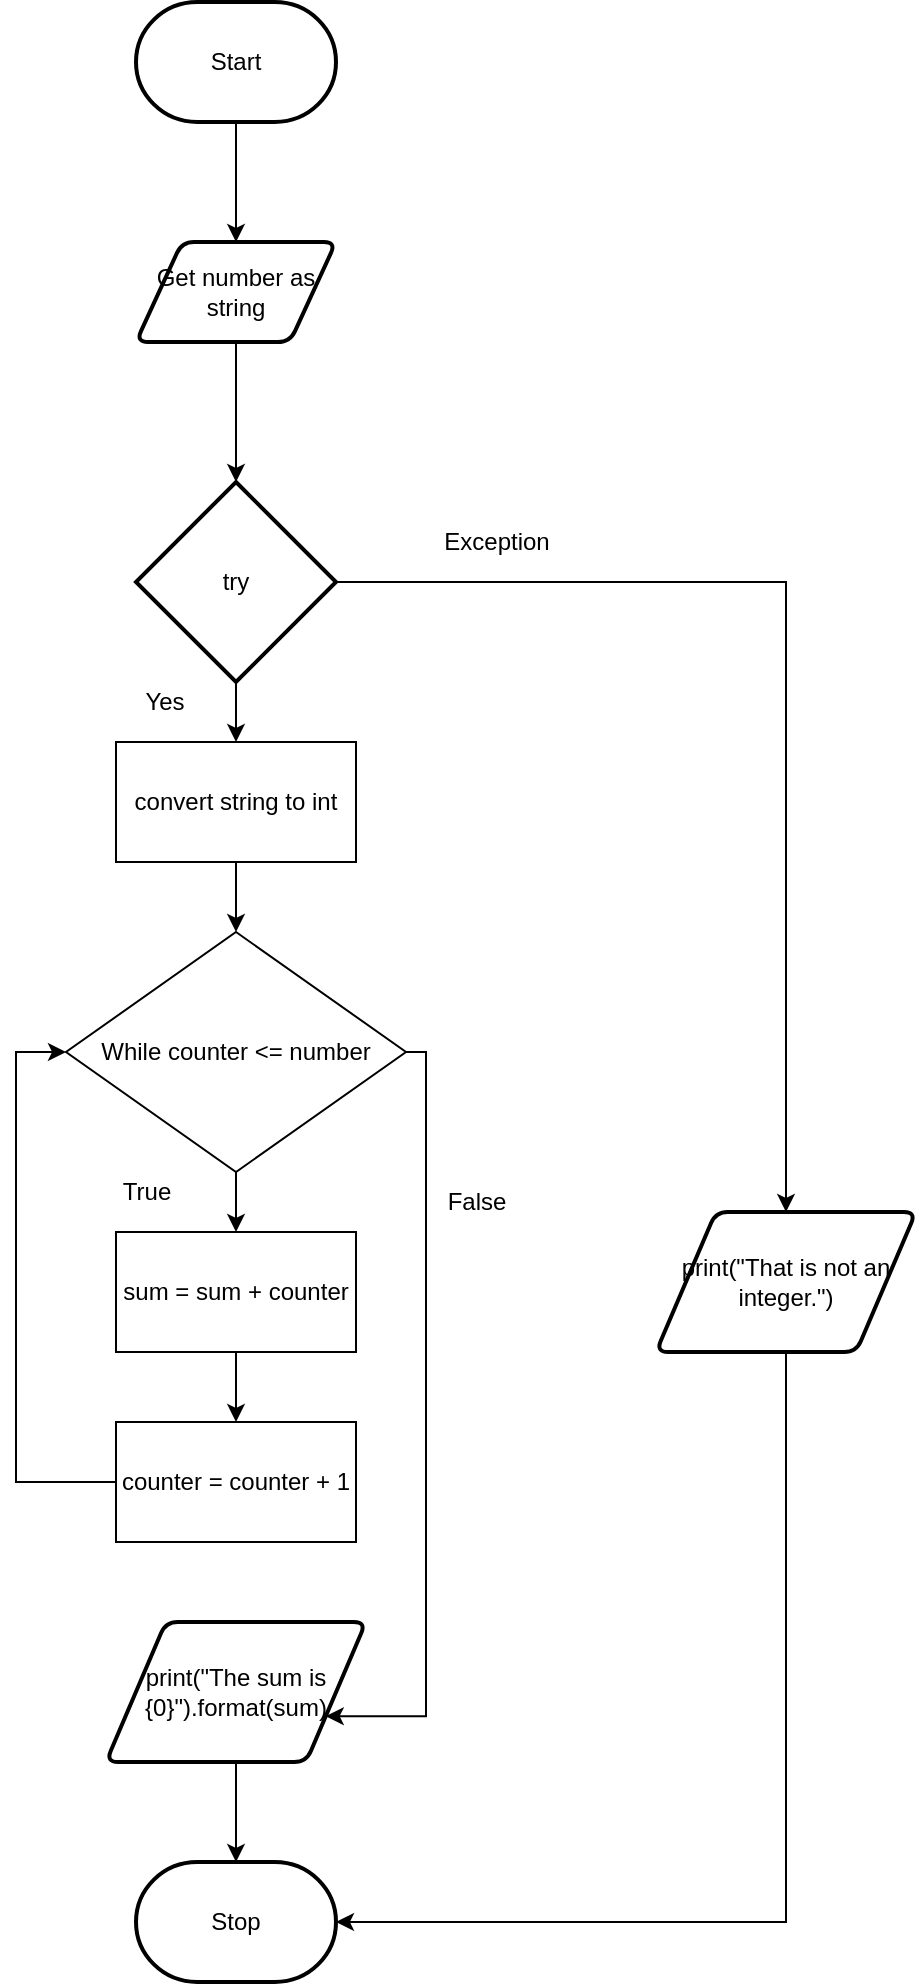 <mxfile>
    <diagram id="Uj27u6g6IByhOTaoBkWt" name="Flowchart">
        <mxGraphModel dx="690" dy="526" grid="1" gridSize="10" guides="1" tooltips="1" connect="1" arrows="1" fold="1" page="1" pageScale="1" pageWidth="827" pageHeight="1169" math="0" shadow="0">
            <root>
                <mxCell id="0"/>
                <mxCell id="1" parent="0"/>
                <mxCell id="88" style="edgeStyle=orthogonalEdgeStyle;rounded=0;html=1;entryX=0.5;entryY=0;entryDx=0;entryDy=0;entryPerimeter=0;" parent="1" source="3" target="82" edge="1">
                    <mxGeometry relative="1" as="geometry"/>
                </mxCell>
                <mxCell id="3" value="Get number as string" style="shape=parallelogram;html=1;strokeWidth=2;perimeter=parallelogramPerimeter;whiteSpace=wrap;rounded=1;arcSize=12;size=0.23;" parent="1" vertex="1">
                    <mxGeometry x="380" y="180" width="100" height="50" as="geometry"/>
                </mxCell>
                <mxCell id="68" style="edgeStyle=orthogonalEdgeStyle;rounded=0;html=1;entryX=0.5;entryY=0;entryDx=0;entryDy=0;" parent="1" source="5" target="3" edge="1">
                    <mxGeometry relative="1" as="geometry"/>
                </mxCell>
                <mxCell id="5" value="Start" style="strokeWidth=2;html=1;shape=mxgraph.flowchart.terminator;whiteSpace=wrap;" parent="1" vertex="1">
                    <mxGeometry x="380" y="60" width="100" height="60" as="geometry"/>
                </mxCell>
                <mxCell id="11" value="Stop" style="strokeWidth=2;html=1;shape=mxgraph.flowchart.terminator;whiteSpace=wrap;" parent="1" vertex="1">
                    <mxGeometry x="380" y="990" width="100" height="60" as="geometry"/>
                </mxCell>
                <mxCell id="97" style="edgeStyle=none;html=1;entryX=0.5;entryY=0;entryDx=0;entryDy=0;" parent="1" target="72" edge="1">
                    <mxGeometry relative="1" as="geometry">
                        <mxPoint x="430" y="730" as="sourcePoint"/>
                    </mxGeometry>
                </mxCell>
                <mxCell id="100" style="edgeStyle=orthogonalEdgeStyle;rounded=0;html=1;exitX=1;exitY=0.5;exitDx=0;exitDy=0;entryX=1;entryY=0.75;entryDx=0;entryDy=0;" parent="1" source="30" target="79" edge="1">
                    <mxGeometry relative="1" as="geometry">
                        <Array as="points">
                            <mxPoint x="525" y="585"/>
                            <mxPoint x="525" y="917"/>
                        </Array>
                    </mxGeometry>
                </mxCell>
                <mxCell id="102" style="edgeStyle=none;html=1;entryX=0.5;entryY=0;entryDx=0;entryDy=0;" edge="1" parent="1" source="30" target="101">
                    <mxGeometry relative="1" as="geometry"/>
                </mxCell>
                <mxCell id="30" value="While counter &amp;lt;= number" style="rhombus;whiteSpace=wrap;html=1;" parent="1" vertex="1">
                    <mxGeometry x="345" y="525" width="170" height="120" as="geometry"/>
                </mxCell>
                <mxCell id="52" value="False" style="text;html=1;resizable=0;autosize=1;align=center;verticalAlign=middle;points=[];fillColor=none;strokeColor=none;rounded=0;" parent="1" vertex="1">
                    <mxGeometry x="525" y="650" width="50" height="20" as="geometry"/>
                </mxCell>
                <mxCell id="53" value="True" style="text;html=1;resizable=0;autosize=1;align=center;verticalAlign=middle;points=[];fillColor=none;strokeColor=none;rounded=0;" parent="1" vertex="1">
                    <mxGeometry x="365" y="645" width="40" height="20" as="geometry"/>
                </mxCell>
                <mxCell id="99" style="edgeStyle=orthogonalEdgeStyle;html=1;entryX=0;entryY=0.5;entryDx=0;entryDy=0;rounded=0;" parent="1" source="72" target="30" edge="1">
                    <mxGeometry relative="1" as="geometry">
                        <Array as="points">
                            <mxPoint x="320" y="800"/>
                            <mxPoint x="320" y="585"/>
                        </Array>
                    </mxGeometry>
                </mxCell>
                <mxCell id="72" value="counter = counter + 1" style="rounded=0;whiteSpace=wrap;html=1;" parent="1" vertex="1">
                    <mxGeometry x="370" y="770" width="120" height="60" as="geometry"/>
                </mxCell>
                <mxCell id="81" style="edgeStyle=orthogonalEdgeStyle;rounded=0;html=1;entryX=0.5;entryY=0;entryDx=0;entryDy=0;entryPerimeter=0;" parent="1" source="79" target="11" edge="1">
                    <mxGeometry relative="1" as="geometry"/>
                </mxCell>
                <mxCell id="79" value="print(&quot;The sum is {0}&quot;).format(sum)" style="shape=parallelogram;html=1;strokeWidth=2;perimeter=parallelogramPerimeter;whiteSpace=wrap;rounded=1;arcSize=12;size=0.23;" parent="1" vertex="1">
                    <mxGeometry x="365" y="870" width="130" height="70" as="geometry"/>
                </mxCell>
                <mxCell id="86" style="edgeStyle=orthogonalEdgeStyle;html=1;entryX=0.5;entryY=0;entryDx=0;entryDy=0;rounded=0;" parent="1" source="82" target="85" edge="1">
                    <mxGeometry relative="1" as="geometry"/>
                </mxCell>
                <mxCell id="94" style="edgeStyle=none;html=1;entryX=0.5;entryY=0;entryDx=0;entryDy=0;" parent="1" source="82" target="92" edge="1">
                    <mxGeometry relative="1" as="geometry"/>
                </mxCell>
                <mxCell id="82" value="try" style="strokeWidth=2;html=1;shape=mxgraph.flowchart.decision;whiteSpace=wrap;" parent="1" vertex="1">
                    <mxGeometry x="380" y="300" width="100" height="100" as="geometry"/>
                </mxCell>
                <mxCell id="84" value="Yes" style="text;html=1;resizable=0;autosize=1;align=center;verticalAlign=middle;points=[];fillColor=none;strokeColor=none;rounded=0;" parent="1" vertex="1">
                    <mxGeometry x="374" y="400" width="40" height="20" as="geometry"/>
                </mxCell>
                <mxCell id="87" style="edgeStyle=orthogonalEdgeStyle;rounded=0;html=1;entryX=1;entryY=0.5;entryDx=0;entryDy=0;entryPerimeter=0;" parent="1" source="85" target="11" edge="1">
                    <mxGeometry relative="1" as="geometry">
                        <Array as="points">
                            <mxPoint x="705" y="1020"/>
                        </Array>
                    </mxGeometry>
                </mxCell>
                <mxCell id="85" value="print(&quot;That is not an integer.&quot;)" style="shape=parallelogram;html=1;strokeWidth=2;perimeter=parallelogramPerimeter;whiteSpace=wrap;rounded=1;arcSize=12;size=0.23;" parent="1" vertex="1">
                    <mxGeometry x="640" y="665" width="130" height="70" as="geometry"/>
                </mxCell>
                <mxCell id="90" value="Exception" style="text;html=1;resizable=0;autosize=1;align=center;verticalAlign=middle;points=[];fillColor=none;strokeColor=none;rounded=0;" parent="1" vertex="1">
                    <mxGeometry x="525" y="320" width="70" height="20" as="geometry"/>
                </mxCell>
                <mxCell id="95" style="edgeStyle=none;html=1;entryX=0.5;entryY=0;entryDx=0;entryDy=0;" parent="1" source="92" target="30" edge="1">
                    <mxGeometry relative="1" as="geometry"/>
                </mxCell>
                <mxCell id="92" value="convert string to int" style="rounded=0;whiteSpace=wrap;html=1;" parent="1" vertex="1">
                    <mxGeometry x="370" y="430" width="120" height="60" as="geometry"/>
                </mxCell>
                <mxCell id="101" value="sum = sum + counter" style="rounded=0;whiteSpace=wrap;html=1;" vertex="1" parent="1">
                    <mxGeometry x="370" y="675" width="120" height="60" as="geometry"/>
                </mxCell>
            </root>
        </mxGraphModel>
    </diagram>
</mxfile>